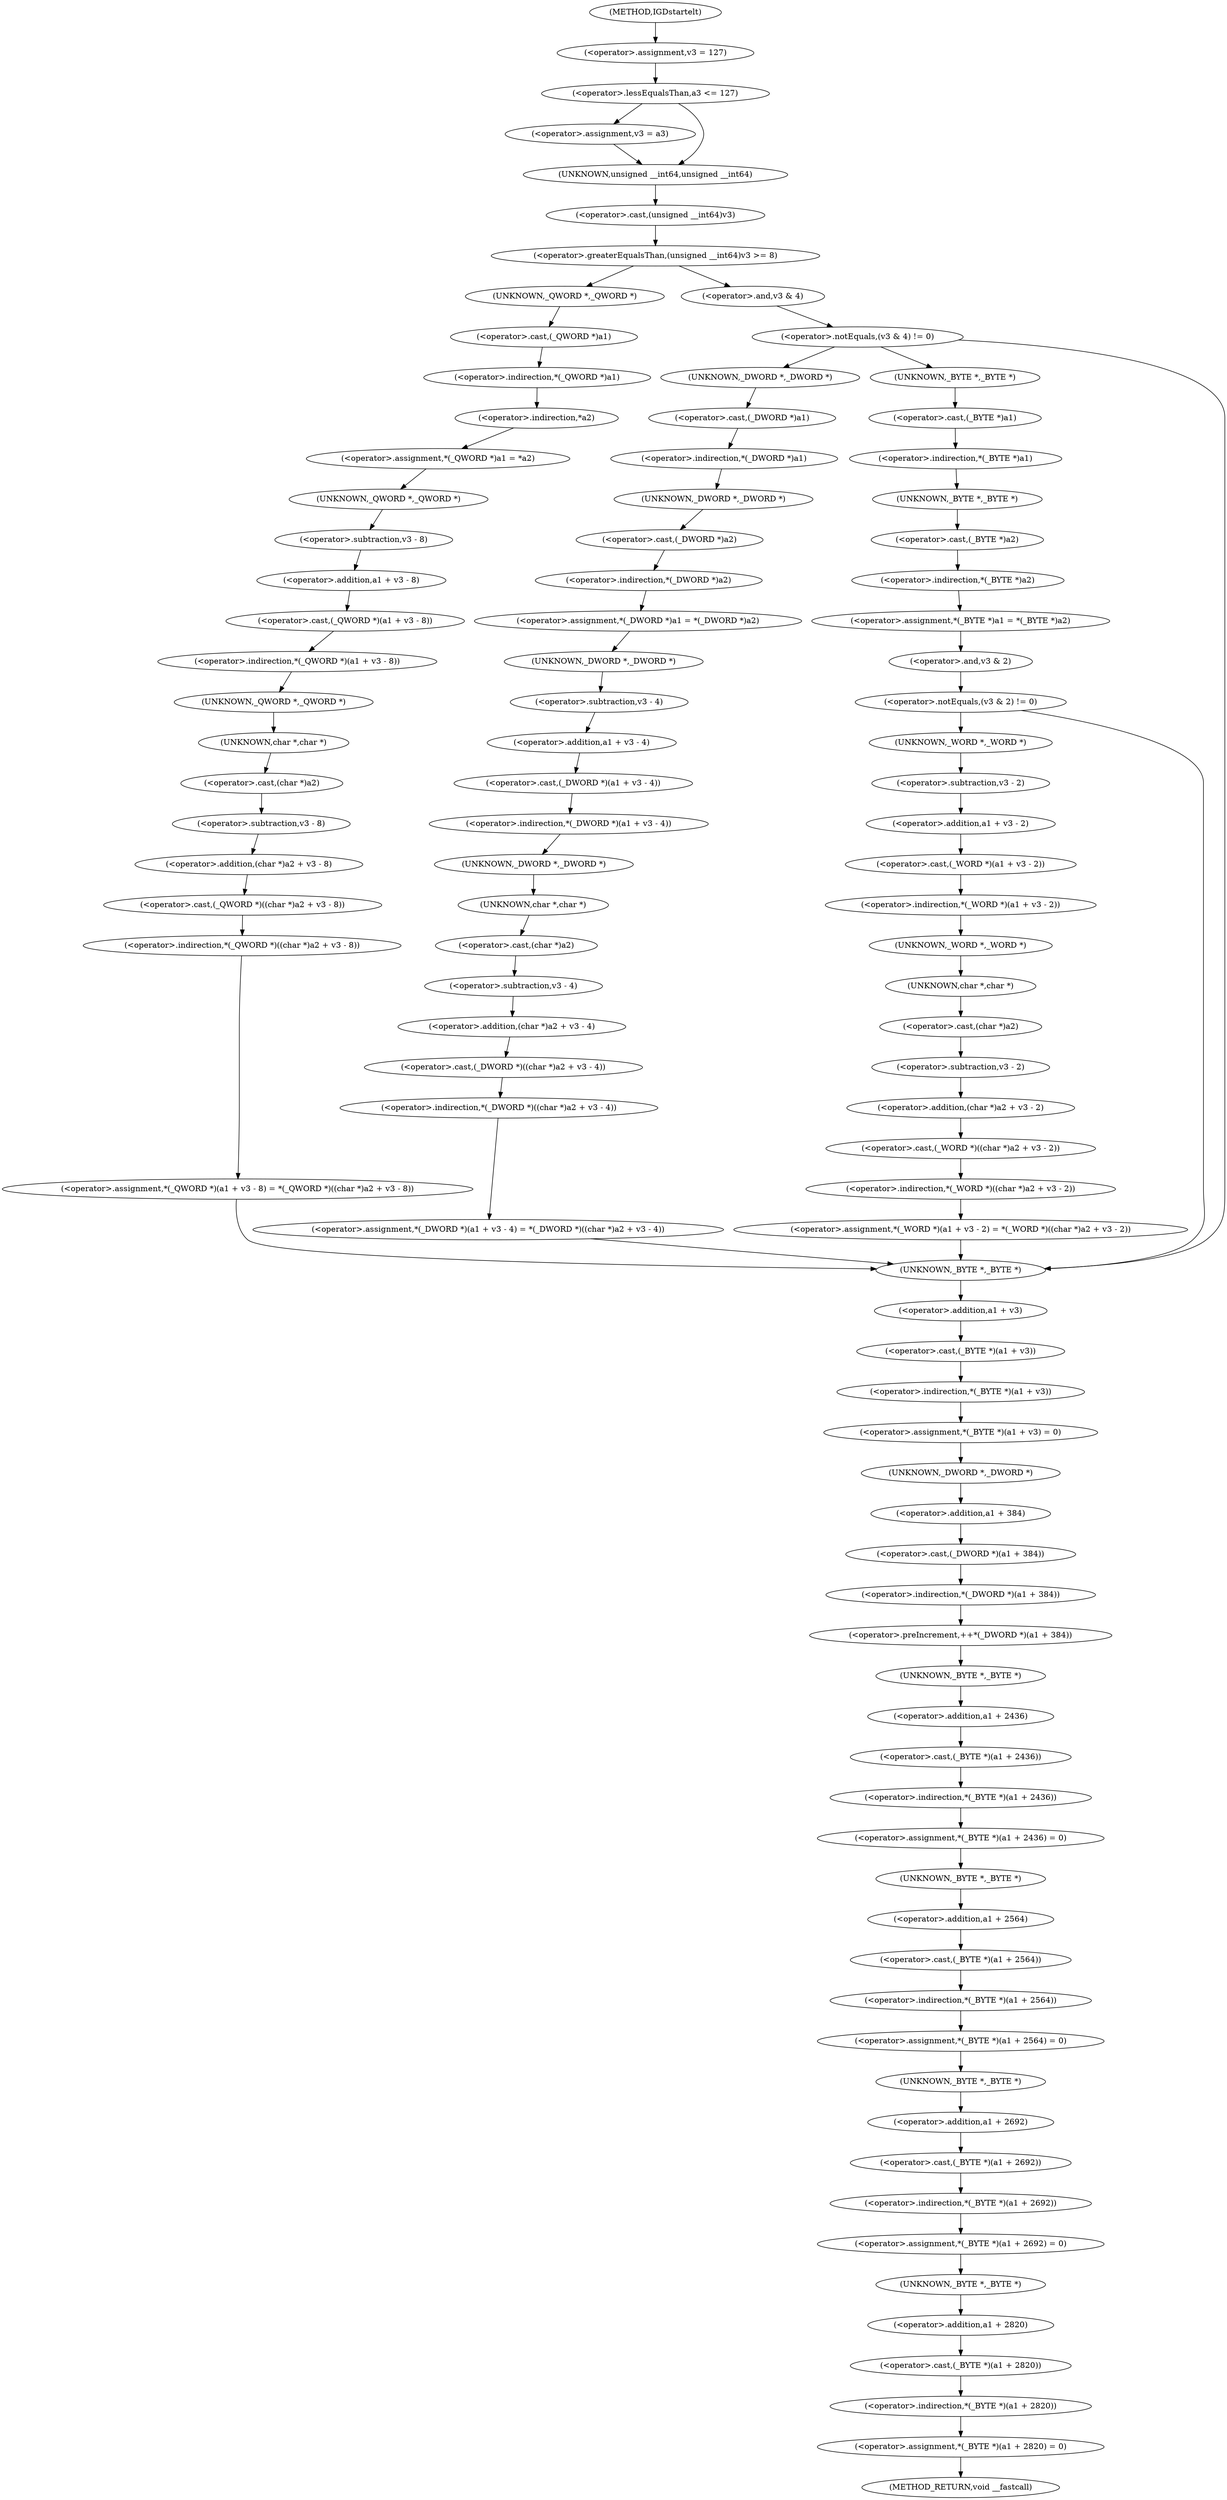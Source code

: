 digraph IGDstartelt {  
"1000108" [label = "(<operator>.assignment,v3 = 127)" ]
"1000112" [label = "(<operator>.lessEqualsThan,a3 <= 127)" ]
"1000115" [label = "(<operator>.assignment,v3 = a3)" ]
"1000119" [label = "(<operator>.greaterEqualsThan,(unsigned __int64)v3 >= 8)" ]
"1000120" [label = "(<operator>.cast,(unsigned __int64)v3)" ]
"1000121" [label = "(UNKNOWN,unsigned __int64,unsigned __int64)" ]
"1000125" [label = "(<operator>.assignment,*(_QWORD *)a1 = *a2)" ]
"1000126" [label = "(<operator>.indirection,*(_QWORD *)a1)" ]
"1000127" [label = "(<operator>.cast,(_QWORD *)a1)" ]
"1000128" [label = "(UNKNOWN,_QWORD *,_QWORD *)" ]
"1000130" [label = "(<operator>.indirection,*a2)" ]
"1000132" [label = "(<operator>.assignment,*(_QWORD *)(a1 + v3 - 8) = *(_QWORD *)((char *)a2 + v3 - 8))" ]
"1000133" [label = "(<operator>.indirection,*(_QWORD *)(a1 + v3 - 8))" ]
"1000134" [label = "(<operator>.cast,(_QWORD *)(a1 + v3 - 8))" ]
"1000135" [label = "(UNKNOWN,_QWORD *,_QWORD *)" ]
"1000136" [label = "(<operator>.addition,a1 + v3 - 8)" ]
"1000138" [label = "(<operator>.subtraction,v3 - 8)" ]
"1000141" [label = "(<operator>.indirection,*(_QWORD *)((char *)a2 + v3 - 8))" ]
"1000142" [label = "(<operator>.cast,(_QWORD *)((char *)a2 + v3 - 8))" ]
"1000143" [label = "(UNKNOWN,_QWORD *,_QWORD *)" ]
"1000144" [label = "(<operator>.addition,(char *)a2 + v3 - 8)" ]
"1000145" [label = "(<operator>.cast,(char *)a2)" ]
"1000146" [label = "(UNKNOWN,char *,char *)" ]
"1000148" [label = "(<operator>.subtraction,v3 - 8)" ]
"1000153" [label = "(<operator>.notEquals,(v3 & 4) != 0)" ]
"1000154" [label = "(<operator>.and,v3 & 4)" ]
"1000159" [label = "(<operator>.assignment,*(_DWORD *)a1 = *(_DWORD *)a2)" ]
"1000160" [label = "(<operator>.indirection,*(_DWORD *)a1)" ]
"1000161" [label = "(<operator>.cast,(_DWORD *)a1)" ]
"1000162" [label = "(UNKNOWN,_DWORD *,_DWORD *)" ]
"1000164" [label = "(<operator>.indirection,*(_DWORD *)a2)" ]
"1000165" [label = "(<operator>.cast,(_DWORD *)a2)" ]
"1000166" [label = "(UNKNOWN,_DWORD *,_DWORD *)" ]
"1000168" [label = "(<operator>.assignment,*(_DWORD *)(a1 + v3 - 4) = *(_DWORD *)((char *)a2 + v3 - 4))" ]
"1000169" [label = "(<operator>.indirection,*(_DWORD *)(a1 + v3 - 4))" ]
"1000170" [label = "(<operator>.cast,(_DWORD *)(a1 + v3 - 4))" ]
"1000171" [label = "(UNKNOWN,_DWORD *,_DWORD *)" ]
"1000172" [label = "(<operator>.addition,a1 + v3 - 4)" ]
"1000174" [label = "(<operator>.subtraction,v3 - 4)" ]
"1000177" [label = "(<operator>.indirection,*(_DWORD *)((char *)a2 + v3 - 4))" ]
"1000178" [label = "(<operator>.cast,(_DWORD *)((char *)a2 + v3 - 4))" ]
"1000179" [label = "(UNKNOWN,_DWORD *,_DWORD *)" ]
"1000180" [label = "(<operator>.addition,(char *)a2 + v3 - 4)" ]
"1000181" [label = "(<operator>.cast,(char *)a2)" ]
"1000182" [label = "(UNKNOWN,char *,char *)" ]
"1000184" [label = "(<operator>.subtraction,v3 - 4)" ]
"1000191" [label = "(<operator>.assignment,*(_BYTE *)a1 = *(_BYTE *)a2)" ]
"1000192" [label = "(<operator>.indirection,*(_BYTE *)a1)" ]
"1000193" [label = "(<operator>.cast,(_BYTE *)a1)" ]
"1000194" [label = "(UNKNOWN,_BYTE *,_BYTE *)" ]
"1000196" [label = "(<operator>.indirection,*(_BYTE *)a2)" ]
"1000197" [label = "(<operator>.cast,(_BYTE *)a2)" ]
"1000198" [label = "(UNKNOWN,_BYTE *,_BYTE *)" ]
"1000201" [label = "(<operator>.notEquals,(v3 & 2) != 0)" ]
"1000202" [label = "(<operator>.and,v3 & 2)" ]
"1000206" [label = "(<operator>.assignment,*(_WORD *)(a1 + v3 - 2) = *(_WORD *)((char *)a2 + v3 - 2))" ]
"1000207" [label = "(<operator>.indirection,*(_WORD *)(a1 + v3 - 2))" ]
"1000208" [label = "(<operator>.cast,(_WORD *)(a1 + v3 - 2))" ]
"1000209" [label = "(UNKNOWN,_WORD *,_WORD *)" ]
"1000210" [label = "(<operator>.addition,a1 + v3 - 2)" ]
"1000212" [label = "(<operator>.subtraction,v3 - 2)" ]
"1000215" [label = "(<operator>.indirection,*(_WORD *)((char *)a2 + v3 - 2))" ]
"1000216" [label = "(<operator>.cast,(_WORD *)((char *)a2 + v3 - 2))" ]
"1000217" [label = "(UNKNOWN,_WORD *,_WORD *)" ]
"1000218" [label = "(<operator>.addition,(char *)a2 + v3 - 2)" ]
"1000219" [label = "(<operator>.cast,(char *)a2)" ]
"1000220" [label = "(UNKNOWN,char *,char *)" ]
"1000222" [label = "(<operator>.subtraction,v3 - 2)" ]
"1000225" [label = "(<operator>.assignment,*(_BYTE *)(a1 + v3) = 0)" ]
"1000226" [label = "(<operator>.indirection,*(_BYTE *)(a1 + v3))" ]
"1000227" [label = "(<operator>.cast,(_BYTE *)(a1 + v3))" ]
"1000228" [label = "(UNKNOWN,_BYTE *,_BYTE *)" ]
"1000229" [label = "(<operator>.addition,a1 + v3)" ]
"1000233" [label = "(<operator>.preIncrement,++*(_DWORD *)(a1 + 384))" ]
"1000234" [label = "(<operator>.indirection,*(_DWORD *)(a1 + 384))" ]
"1000235" [label = "(<operator>.cast,(_DWORD *)(a1 + 384))" ]
"1000236" [label = "(UNKNOWN,_DWORD *,_DWORD *)" ]
"1000237" [label = "(<operator>.addition,a1 + 384)" ]
"1000241" [label = "(<operator>.assignment,*(_BYTE *)(a1 + 2436) = 0)" ]
"1000242" [label = "(<operator>.indirection,*(_BYTE *)(a1 + 2436))" ]
"1000243" [label = "(<operator>.cast,(_BYTE *)(a1 + 2436))" ]
"1000244" [label = "(UNKNOWN,_BYTE *,_BYTE *)" ]
"1000245" [label = "(<operator>.addition,a1 + 2436)" ]
"1000249" [label = "(<operator>.assignment,*(_BYTE *)(a1 + 2564) = 0)" ]
"1000250" [label = "(<operator>.indirection,*(_BYTE *)(a1 + 2564))" ]
"1000251" [label = "(<operator>.cast,(_BYTE *)(a1 + 2564))" ]
"1000252" [label = "(UNKNOWN,_BYTE *,_BYTE *)" ]
"1000253" [label = "(<operator>.addition,a1 + 2564)" ]
"1000257" [label = "(<operator>.assignment,*(_BYTE *)(a1 + 2692) = 0)" ]
"1000258" [label = "(<operator>.indirection,*(_BYTE *)(a1 + 2692))" ]
"1000259" [label = "(<operator>.cast,(_BYTE *)(a1 + 2692))" ]
"1000260" [label = "(UNKNOWN,_BYTE *,_BYTE *)" ]
"1000261" [label = "(<operator>.addition,a1 + 2692)" ]
"1000265" [label = "(<operator>.assignment,*(_BYTE *)(a1 + 2820) = 0)" ]
"1000266" [label = "(<operator>.indirection,*(_BYTE *)(a1 + 2820))" ]
"1000267" [label = "(<operator>.cast,(_BYTE *)(a1 + 2820))" ]
"1000268" [label = "(UNKNOWN,_BYTE *,_BYTE *)" ]
"1000269" [label = "(<operator>.addition,a1 + 2820)" ]
"1000102" [label = "(METHOD,IGDstartelt)" ]
"1000273" [label = "(METHOD_RETURN,void __fastcall)" ]
  "1000108" -> "1000112" 
  "1000112" -> "1000121" 
  "1000112" -> "1000115" 
  "1000115" -> "1000121" 
  "1000119" -> "1000128" 
  "1000119" -> "1000154" 
  "1000120" -> "1000119" 
  "1000121" -> "1000120" 
  "1000125" -> "1000135" 
  "1000126" -> "1000130" 
  "1000127" -> "1000126" 
  "1000128" -> "1000127" 
  "1000130" -> "1000125" 
  "1000132" -> "1000228" 
  "1000133" -> "1000143" 
  "1000134" -> "1000133" 
  "1000135" -> "1000138" 
  "1000136" -> "1000134" 
  "1000138" -> "1000136" 
  "1000141" -> "1000132" 
  "1000142" -> "1000141" 
  "1000143" -> "1000146" 
  "1000144" -> "1000142" 
  "1000145" -> "1000148" 
  "1000146" -> "1000145" 
  "1000148" -> "1000144" 
  "1000153" -> "1000162" 
  "1000153" -> "1000194" 
  "1000153" -> "1000228" 
  "1000154" -> "1000153" 
  "1000159" -> "1000171" 
  "1000160" -> "1000166" 
  "1000161" -> "1000160" 
  "1000162" -> "1000161" 
  "1000164" -> "1000159" 
  "1000165" -> "1000164" 
  "1000166" -> "1000165" 
  "1000168" -> "1000228" 
  "1000169" -> "1000179" 
  "1000170" -> "1000169" 
  "1000171" -> "1000174" 
  "1000172" -> "1000170" 
  "1000174" -> "1000172" 
  "1000177" -> "1000168" 
  "1000178" -> "1000177" 
  "1000179" -> "1000182" 
  "1000180" -> "1000178" 
  "1000181" -> "1000184" 
  "1000182" -> "1000181" 
  "1000184" -> "1000180" 
  "1000191" -> "1000202" 
  "1000192" -> "1000198" 
  "1000193" -> "1000192" 
  "1000194" -> "1000193" 
  "1000196" -> "1000191" 
  "1000197" -> "1000196" 
  "1000198" -> "1000197" 
  "1000201" -> "1000209" 
  "1000201" -> "1000228" 
  "1000202" -> "1000201" 
  "1000206" -> "1000228" 
  "1000207" -> "1000217" 
  "1000208" -> "1000207" 
  "1000209" -> "1000212" 
  "1000210" -> "1000208" 
  "1000212" -> "1000210" 
  "1000215" -> "1000206" 
  "1000216" -> "1000215" 
  "1000217" -> "1000220" 
  "1000218" -> "1000216" 
  "1000219" -> "1000222" 
  "1000220" -> "1000219" 
  "1000222" -> "1000218" 
  "1000225" -> "1000236" 
  "1000226" -> "1000225" 
  "1000227" -> "1000226" 
  "1000228" -> "1000229" 
  "1000229" -> "1000227" 
  "1000233" -> "1000244" 
  "1000234" -> "1000233" 
  "1000235" -> "1000234" 
  "1000236" -> "1000237" 
  "1000237" -> "1000235" 
  "1000241" -> "1000252" 
  "1000242" -> "1000241" 
  "1000243" -> "1000242" 
  "1000244" -> "1000245" 
  "1000245" -> "1000243" 
  "1000249" -> "1000260" 
  "1000250" -> "1000249" 
  "1000251" -> "1000250" 
  "1000252" -> "1000253" 
  "1000253" -> "1000251" 
  "1000257" -> "1000268" 
  "1000258" -> "1000257" 
  "1000259" -> "1000258" 
  "1000260" -> "1000261" 
  "1000261" -> "1000259" 
  "1000265" -> "1000273" 
  "1000266" -> "1000265" 
  "1000267" -> "1000266" 
  "1000268" -> "1000269" 
  "1000269" -> "1000267" 
  "1000102" -> "1000108" 
}

